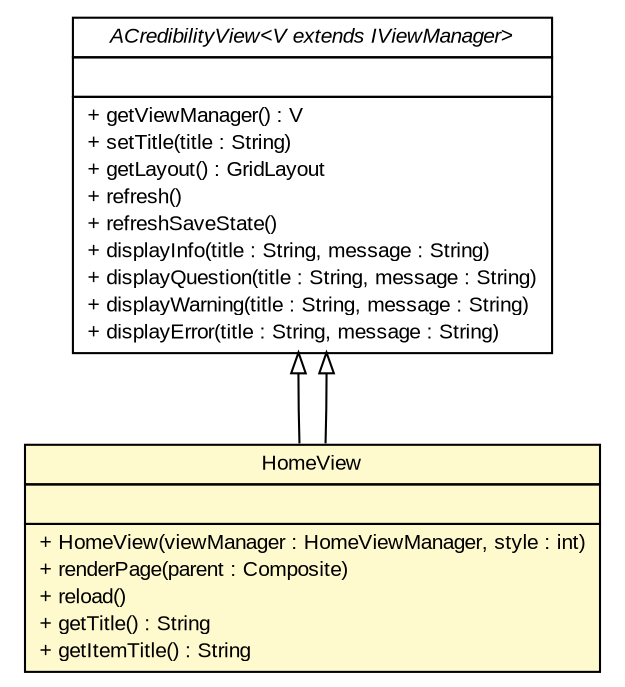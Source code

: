 #!/usr/local/bin/dot
#
# Class diagram 
# Generated by UMLGraph version R5_6-24-gf6e263 (http://www.umlgraph.org/)
#

digraph G {
	edge [fontname="arial",fontsize=10,labelfontname="arial",labelfontsize=10];
	node [fontname="arial",fontsize=10,shape=plaintext];
	nodesep=0.25;
	ranksep=0.5;
	// gov.sandia.cf.parts.ui.ACredibilityView<V extends gov.sandia.cf.parts.ui.IViewManager>
	c138351 [label=<<table title="gov.sandia.cf.parts.ui.ACredibilityView" border="0" cellborder="1" cellspacing="0" cellpadding="2" port="p" href="../ACredibilityView.html">
		<tr><td><table border="0" cellspacing="0" cellpadding="1">
<tr><td align="center" balign="center"><font face="arial italic"> ACredibilityView&lt;V extends IViewManager&gt; </font></td></tr>
		</table></td></tr>
		<tr><td><table border="0" cellspacing="0" cellpadding="1">
<tr><td align="left" balign="left">  </td></tr>
		</table></td></tr>
		<tr><td><table border="0" cellspacing="0" cellpadding="1">
<tr><td align="left" balign="left"> + getViewManager() : V </td></tr>
<tr><td align="left" balign="left"> + setTitle(title : String) </td></tr>
<tr><td align="left" balign="left"> + getLayout() : GridLayout </td></tr>
<tr><td align="left" balign="left"> + refresh() </td></tr>
<tr><td align="left" balign="left"> + refreshSaveState() </td></tr>
<tr><td align="left" balign="left"> + displayInfo(title : String, message : String) </td></tr>
<tr><td align="left" balign="left"> + displayQuestion(title : String, message : String) </td></tr>
<tr><td align="left" balign="left"> + displayWarning(title : String, message : String) </td></tr>
<tr><td align="left" balign="left"> + displayError(title : String, message : String) </td></tr>
		</table></td></tr>
		</table>>, URL="../ACredibilityView.html", fontname="arial", fontcolor="black", fontsize=10.0];
	// gov.sandia.cf.parts.ui.home.HomeView
	c138370 [label=<<table title="gov.sandia.cf.parts.ui.home.HomeView" border="0" cellborder="1" cellspacing="0" cellpadding="2" port="p" bgcolor="lemonChiffon" href="./HomeView.html">
		<tr><td><table border="0" cellspacing="0" cellpadding="1">
<tr><td align="center" balign="center"> HomeView </td></tr>
		</table></td></tr>
		<tr><td><table border="0" cellspacing="0" cellpadding="1">
<tr><td align="left" balign="left">  </td></tr>
		</table></td></tr>
		<tr><td><table border="0" cellspacing="0" cellpadding="1">
<tr><td align="left" balign="left"> + HomeView(viewManager : HomeViewManager, style : int) </td></tr>
<tr><td align="left" balign="left"> + renderPage(parent : Composite) </td></tr>
<tr><td align="left" balign="left"> + reload() </td></tr>
<tr><td align="left" balign="left"> + getTitle() : String </td></tr>
<tr><td align="left" balign="left"> + getItemTitle() : String </td></tr>
		</table></td></tr>
		</table>>, URL="./HomeView.html", fontname="arial", fontcolor="black", fontsize=10.0];
	//gov.sandia.cf.parts.ui.home.HomeView extends gov.sandia.cf.parts.ui.ACredibilityView<gov.sandia.cf.parts.ui.home.HomeViewManager>
	c138351:p -> c138370:p [dir=back,arrowtail=empty];
	//gov.sandia.cf.parts.ui.home.HomeView extends gov.sandia.cf.parts.ui.ACredibilityView<gov.sandia.cf.parts.ui.home.HomeViewManager>
	c138351:p -> c138370:p [dir=back,arrowtail=empty];
}

